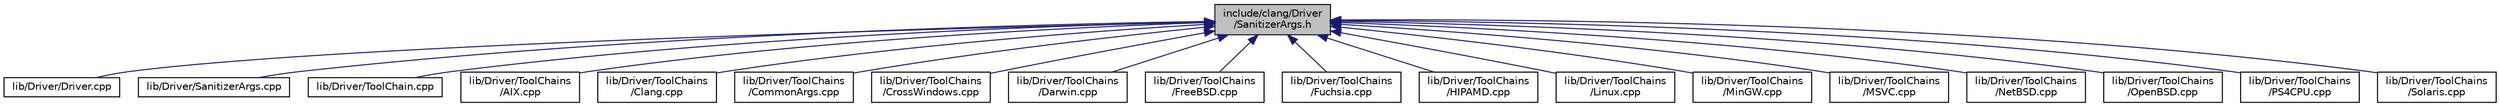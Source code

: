 digraph "include/clang/Driver/SanitizerArgs.h"
{
 // LATEX_PDF_SIZE
  bgcolor="transparent";
  edge [fontname="Helvetica",fontsize="10",labelfontname="Helvetica",labelfontsize="10"];
  node [fontname="Helvetica",fontsize="10",shape=record];
  Node1 [label="include/clang/Driver\l/SanitizerArgs.h",height=0.2,width=0.4,color="black", fillcolor="grey75", style="filled", fontcolor="black",tooltip=" "];
  Node1 -> Node2 [dir="back",color="midnightblue",fontsize="10",style="solid",fontname="Helvetica"];
  Node2 [label="lib/Driver/Driver.cpp",height=0.2,width=0.4,color="black",URL="$Driver_8cpp.html",tooltip=" "];
  Node1 -> Node3 [dir="back",color="midnightblue",fontsize="10",style="solid",fontname="Helvetica"];
  Node3 [label="lib/Driver/SanitizerArgs.cpp",height=0.2,width=0.4,color="black",URL="$SanitizerArgs_8cpp.html",tooltip=" "];
  Node1 -> Node4 [dir="back",color="midnightblue",fontsize="10",style="solid",fontname="Helvetica"];
  Node4 [label="lib/Driver/ToolChain.cpp",height=0.2,width=0.4,color="black",URL="$ToolChain_8cpp.html",tooltip=" "];
  Node1 -> Node5 [dir="back",color="midnightblue",fontsize="10",style="solid",fontname="Helvetica"];
  Node5 [label="lib/Driver/ToolChains\l/AIX.cpp",height=0.2,width=0.4,color="black",URL="$AIX_8cpp.html",tooltip=" "];
  Node1 -> Node6 [dir="back",color="midnightblue",fontsize="10",style="solid",fontname="Helvetica"];
  Node6 [label="lib/Driver/ToolChains\l/Clang.cpp",height=0.2,width=0.4,color="black",URL="$Clang_8cpp.html",tooltip=" "];
  Node1 -> Node7 [dir="back",color="midnightblue",fontsize="10",style="solid",fontname="Helvetica"];
  Node7 [label="lib/Driver/ToolChains\l/CommonArgs.cpp",height=0.2,width=0.4,color="black",URL="$CommonArgs_8cpp.html",tooltip=" "];
  Node1 -> Node8 [dir="back",color="midnightblue",fontsize="10",style="solid",fontname="Helvetica"];
  Node8 [label="lib/Driver/ToolChains\l/CrossWindows.cpp",height=0.2,width=0.4,color="black",URL="$CrossWindows_8cpp.html",tooltip=" "];
  Node1 -> Node9 [dir="back",color="midnightblue",fontsize="10",style="solid",fontname="Helvetica"];
  Node9 [label="lib/Driver/ToolChains\l/Darwin.cpp",height=0.2,width=0.4,color="black",URL="$Darwin_8cpp.html",tooltip=" "];
  Node1 -> Node10 [dir="back",color="midnightblue",fontsize="10",style="solid",fontname="Helvetica"];
  Node10 [label="lib/Driver/ToolChains\l/FreeBSD.cpp",height=0.2,width=0.4,color="black",URL="$FreeBSD_8cpp.html",tooltip=" "];
  Node1 -> Node11 [dir="back",color="midnightblue",fontsize="10",style="solid",fontname="Helvetica"];
  Node11 [label="lib/Driver/ToolChains\l/Fuchsia.cpp",height=0.2,width=0.4,color="black",URL="$Fuchsia_8cpp.html",tooltip=" "];
  Node1 -> Node12 [dir="back",color="midnightblue",fontsize="10",style="solid",fontname="Helvetica"];
  Node12 [label="lib/Driver/ToolChains\l/HIPAMD.cpp",height=0.2,width=0.4,color="black",URL="$HIPAMD_8cpp.html",tooltip=" "];
  Node1 -> Node13 [dir="back",color="midnightblue",fontsize="10",style="solid",fontname="Helvetica"];
  Node13 [label="lib/Driver/ToolChains\l/Linux.cpp",height=0.2,width=0.4,color="black",URL="$Linux_8cpp.html",tooltip=" "];
  Node1 -> Node14 [dir="back",color="midnightblue",fontsize="10",style="solid",fontname="Helvetica"];
  Node14 [label="lib/Driver/ToolChains\l/MinGW.cpp",height=0.2,width=0.4,color="black",URL="$MinGW_8cpp.html",tooltip=" "];
  Node1 -> Node15 [dir="back",color="midnightblue",fontsize="10",style="solid",fontname="Helvetica"];
  Node15 [label="lib/Driver/ToolChains\l/MSVC.cpp",height=0.2,width=0.4,color="black",URL="$MSVC_8cpp.html",tooltip=" "];
  Node1 -> Node16 [dir="back",color="midnightblue",fontsize="10",style="solid",fontname="Helvetica"];
  Node16 [label="lib/Driver/ToolChains\l/NetBSD.cpp",height=0.2,width=0.4,color="black",URL="$NetBSD_8cpp.html",tooltip=" "];
  Node1 -> Node17 [dir="back",color="midnightblue",fontsize="10",style="solid",fontname="Helvetica"];
  Node17 [label="lib/Driver/ToolChains\l/OpenBSD.cpp",height=0.2,width=0.4,color="black",URL="$OpenBSD_8cpp.html",tooltip=" "];
  Node1 -> Node18 [dir="back",color="midnightblue",fontsize="10",style="solid",fontname="Helvetica"];
  Node18 [label="lib/Driver/ToolChains\l/PS4CPU.cpp",height=0.2,width=0.4,color="black",URL="$PS4CPU_8cpp.html",tooltip=" "];
  Node1 -> Node19 [dir="back",color="midnightblue",fontsize="10",style="solid",fontname="Helvetica"];
  Node19 [label="lib/Driver/ToolChains\l/Solaris.cpp",height=0.2,width=0.4,color="black",URL="$Solaris_8cpp.html",tooltip=" "];
}
